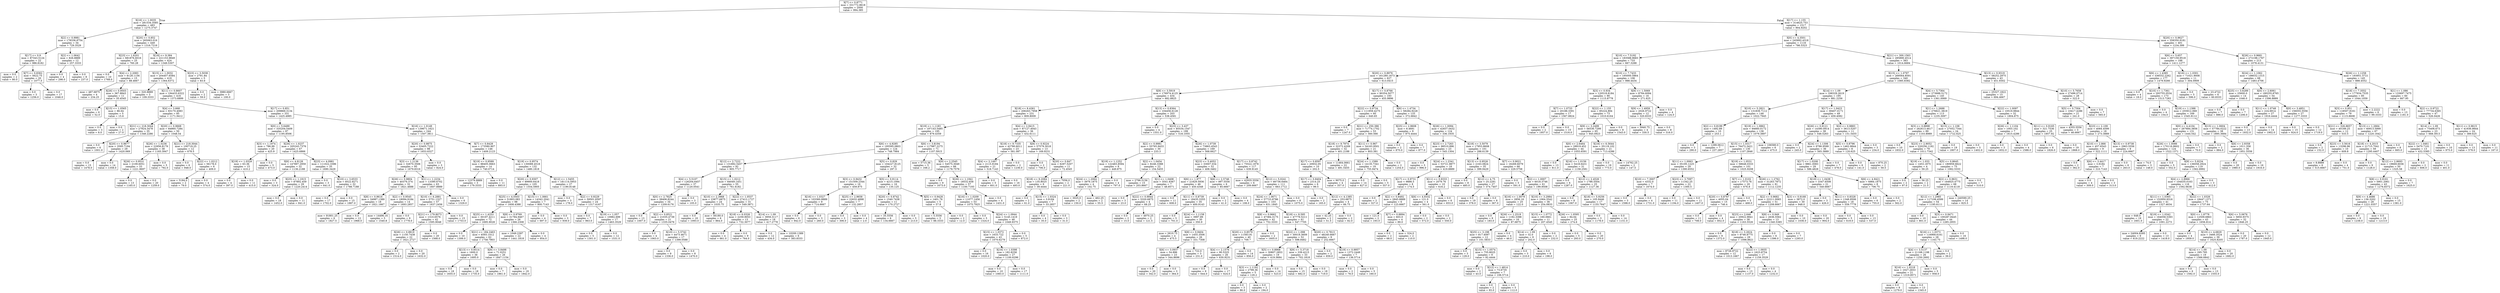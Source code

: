 digraph Tree {
node [shape=box] ;
0 [label="X[7] <= 0.8771\nmse = 331772.8618\nsamples = 2000\nvalue = 994.385"] ;
1 [label="X[16] <= 1.0035\nmse = 281534.3585\nsamples = 483\nvalue = 1275.3747"] ;
0 -> 1 [labeldistance=2.5, labelangle=45, headlabel="True"] ;
2 [label="X[2] <= 0.9981\nmse = 178336.8754\nsamples = 34\nvalue = 729.3529"] ;
1 -> 2 ;
3 [label="X[17] <= 0.9\nmse = 87343.5124\nsamples = 22\nvalue = 986.8182"] ;
2 -> 3 ;
4 [label="mse = 0.0\nsamples = 2\nvalue = 80.0"] ;
3 -> 4 ;
5 [label="X[7] <= 0.8362\nmse = 5622.75\nsamples = 20\nvalue = 1077.5"] ;
3 -> 5 ;
6 [label="mse = 0.0\nsamples = 3\nvalue = 1256.0"] ;
5 -> 6 ;
7 [label="mse = 0.0\nsamples = 17\nvalue = 1046.0"] ;
5 -> 7 ;
8 [label="X[2] <= 1.0642\nmse = 826.8889\nsamples = 12\nvalue = 257.3333"] ;
2 -> 8 ;
9 [label="mse = 0.0\nsamples = 4\nvalue = 298.0"] ;
8 -> 9 ;
10 [label="mse = 0.0\nsamples = 8\nvalue = 237.0"] ;
8 -> 10 ;
11 [label="X[20] <= 0.852\nmse = 265063.016\nsamples = 449\nvalue = 1316.7216"] ;
1 -> 11 ;
12 [label="X[23] <= 1.6201\nmse = 681876.6016\nsamples = 25\nvalue = 760.28"] ;
11 -> 12 ;
13 [label="mse = 0.0\nsamples = 10\nvalue = 1768.0"] ;
12 -> 13 ;
14 [label="X[4] <= 2.2083\nmse = 8128.1156\nsamples = 15\nvalue = 88.4667"] ;
12 -> 14 ;
15 [label="mse = 487.6875\nsamples = 4\nvalue = 234.25"] ;
14 -> 15 ;
16 [label="X[26] <= 0.9503\nmse = 367.8843\nsamples = 11\nvalue = 35.4545"] ;
14 -> 16 ;
17 [label="mse = 0.0\nsamples = 6\nvalue = 52.0"] ;
16 -> 17 ;
18 [label="X[15] <= 1.0565\nmse = 86.64\nsamples = 5\nvalue = 15.6"] ;
16 -> 18 ;
19 [label="mse = 0.0\nsamples = 3\nvalue = 8.0"] ;
18 -> 19 ;
20 [label="mse = 0.0\nsamples = 2\nvalue = 27.0"] ;
18 -> 20 ;
21 [label="X[18] <= 9.384\nmse = 221153.9849\nsamples = 424\nvalue = 1349.5307"] ;
11 -> 21 ;
22 [label="X[15] <= 1.0032\nmse = 204407.6584\nsamples = 419\nvalue = 1364.6372"] ;
21 -> 22 ;
23 [label="mse = 320.8889\nsamples = 3\nvalue = 109.3333"] ;
22 -> 23 ;
24 [label="X[11] <= 0.8607\nmse = 194433.6322\nsamples = 416\nvalue = 1373.6899"] ;
22 -> 24 ;
25 [label="X[4] <= 3.668\nmse = 83170.4083\nsamples = 85\nvalue = 1171.9412"] ;
24 -> 25 ;
26 [label="X[21] <= 218.3044\nmse = 27924.3478\nsamples = 35\nvalue = 1348.2286"] ;
25 -> 26 ;
27 [label="mse = 0.0\nsamples = 6\nvalue = 1001.0"] ;
26 -> 27 ;
28 [label="X[20] <= 0.9677\nmse = 3595.7194\nsamples = 29\nvalue = 1420.069"] ;
26 -> 28 ;
29 [label="mse = 0.0\nsamples = 15\nvalue = 1478.0"] ;
28 -> 29 ;
30 [label="mse = 0.0\nsamples = 14\nvalue = 1358.0"] ;
28 -> 30 ;
31 [label="X[20] <= 0.9668\nmse = 84860.7284\nsamples = 50\nvalue = 1048.54"] ;
25 -> 31 ;
32 [label="X[26] <= 1.0236\nmse = 22956.8179\nsamples = 38\nvalue = 1165.3947"] ;
31 -> 32 ;
33 [label="X[26] <= 0.9531\nmse = 2109.6051\nsamples = 33\nvalue = 1221.9697"] ;
32 -> 33 ;
34 [label="mse = 0.0\nsamples = 13\nvalue = 1165.0"] ;
33 -> 34 ;
35 [label="mse = 0.0\nsamples = 20\nvalue = 1259.0"] ;
33 -> 35 ;
36 [label="mse = 0.0\nsamples = 5\nvalue = 792.0"] ;
32 -> 36 ;
37 [label="X[21] <= 218.3044\nmse = 100719.25\nsamples = 12\nvalue = 678.5"] ;
31 -> 37 ;
38 [label="mse = 0.0\nsamples = 6\nvalue = 948.0"] ;
37 -> 38 ;
39 [label="X[22] <= 1.0212\nmse = 56178.0\nsamples = 6\nvalue = 409.0"] ;
37 -> 39 ;
40 [label="mse = 5184.0\nsamples = 2\nvalue = 79.0"] ;
39 -> 40 ;
41 [label="mse = 0.0\nsamples = 4\nvalue = 574.0"] ;
39 -> 41 ;
42 [label="X[17] <= 0.851\nmse = 209869.3134\nsamples = 331\nvalue = 1425.4985"] ;
24 -> 42 ;
43 [label="X[0] <= 5.6489\nmse = 335204.5409\nsamples = 87\nvalue = 1195.8506"] ;
42 -> 43 ;
44 [label="X[3] <= 1.1974\nmse = 786.99\nsamples = 20\nvalue = 425.9"] ;
43 -> 44 ;
45 [label="X[19] <= 1.0329\nmse = 63.36\nsamples = 15\nvalue = 410.2"] ;
44 -> 45 ;
46 [label="mse = 0.0\nsamples = 4\nvalue = 397.0"] ;
45 -> 46 ;
47 [label="mse = 0.0\nsamples = 11\nvalue = 415.0"] ;
45 -> 47 ;
48 [label="mse = 0.0\nsamples = 5\nvalue = 473.0"] ;
44 -> 48 ;
49 [label="X[26] <= 1.0237\nmse = 205243.7376\nsamples = 67\nvalue = 1425.6866"] ;
43 -> 49 ;
50 [label="X[6] <= 4.9128\nmse = 147897.2959\nsamples = 32\nvalue = 1136.2188"] ;
49 -> 50 ;
51 [label="mse = 0.0\nsamples = 3\nvalue = 324.0"] ;
50 -> 51 ;
52 [label="X[25] <= 1.1915\nmse = 87892.459\nsamples = 29\nvalue = 1220.2414"] ;
50 -> 52 ;
53 [label="mse = 0.0\nsamples = 18\nvalue = 1452.0"] ;
52 -> 53 ;
54 [label="mse = 0.0\nsamples = 11\nvalue = 841.0"] ;
52 -> 54 ;
55 [label="X[23] <= 4.0981\nmse = 111022.3396\nsamples = 35\nvalue = 1690.3429"] ;
49 -> 55 ;
56 [label="mse = 0.0\nsamples = 3\nvalue = 641.0"] ;
55 -> 56 ;
57 [label="X[10] <= 3.6533\nmse = 8522.8271\nsamples = 32\nvalue = 1788.7188"] ;
55 -> 57 ;
58 [label="mse = 0.0\nsamples = 17\nvalue = 1702.0"] ;
57 -> 58 ;
59 [label="mse = 0.0\nsamples = 15\nvalue = 1887.0"] ;
57 -> 59 ;
60 [label="X[16] <= 1.0149\nmse = 139671.1621\nsamples = 244\nvalue = 1507.3811"] ;
42 -> 60 ;
61 [label="X[20] <= 0.9875\nmse = 53405.7222\nsamples = 98\nvalue = 1653.6327"] ;
60 -> 61 ;
62 [label="X[3] <= 1.2136\nmse = 32670.3506\nsamples = 95\nvalue = 1679.8316"] ;
61 -> 62 ;
63 [label="X[26] <= 0.9804\nmse = 40376.374\nsamples = 32\nvalue = 1821.4688"] ;
62 -> 63 ;
64 [label="X[8] <= 0.9616\nmse = 34987.1389\nsamples = 18\nvalue = 1921.1667"] ;
63 -> 64 ;
65 [label="mse = 91801.25\nsamples = 6\nvalue = 1827.5"] ;
64 -> 65 ;
66 [label="mse = 0.0\nsamples = 12\nvalue = 1968.0"] ;
64 -> 66 ;
67 [label="X[2] <= 0.9545\nmse = 18094.9184\nsamples = 14\nvalue = 1693.2857"] ;
63 -> 67 ;
68 [label="mse = 14496.16\nsamples = 5\nvalue = 1540.8"] ;
67 -> 68 ;
69 [label="mse = 0.0\nsamples = 9\nvalue = 1778.0"] ;
67 -> 69 ;
70 [label="X[1] <= 1.2234\nmse = 13390.6702\nsamples = 63\nvalue = 1607.8889"] ;
62 -> 70 ;
71 [label="X[10] <= 6.2881\nmse = 5751.1327\nsamples = 57\nvalue = 1637.2456"] ;
70 -> 71 ;
72 [label="X[21] <= 179.8073\nmse = 1310.6576\nsamples = 42\nvalue = 1595.9048"] ;
71 -> 72 ;
73 [label="X[26] <= 0.8819\nmse = 1150.7438\nsamples = 22\nvalue = 1621.2727"] ;
72 -> 73 ;
74 [label="mse = 0.0\nsamples = 2\nvalue = 1514.0"] ;
73 -> 74 ;
75 [label="mse = 0.0\nsamples = 20\nvalue = 1632.0"] ;
73 -> 75 ;
76 [label="mse = 0.0\nsamples = 20\nvalue = 1568.0"] ;
72 -> 76 ;
77 [label="mse = 0.0\nsamples = 15\nvalue = 1753.0"] ;
71 -> 77 ;
78 [label="mse = 0.0\nsamples = 6\nvalue = 1329.0"] ;
70 -> 78 ;
79 [label="mse = 0.0\nsamples = 3\nvalue = 824.0"] ;
61 -> 79 ;
80 [label="X[7] <= 0.8428\nmse = 173580.907\nsamples = 146\nvalue = 1409.2123"] ;
60 -> 80 ;
81 [label="X[19] <= 0.9589\nmse = 88405.0663\nsamples = 14\nvalue = 740.0714"] ;
80 -> 81 ;
82 [label="mse = 12376.8889\nsamples = 3\nvalue = 179.3333"] ;
81 -> 82 ;
83 [label="mse = 0.0\nsamples = 11\nvalue = 893.0"] ;
81 -> 83 ;
84 [label="X[19] <= 0.9574\nmse = 130089.4518\nsamples = 132\nvalue = 1480.1818"] ;
80 -> 84 ;
85 [label="X[20] <= 0.9307\nmse = 89900.6418\nsamples = 105\nvalue = 1554.5905"] ;
84 -> 85 ;
86 [label="X[25] <= 4.0503\nmse = 51803.083\nsamples = 98\nvalue = 1608.4388"] ;
85 -> 86 ;
87 [label="X[25] <= 1.4253\nmse = 30197.4211\nsamples = 72\nvalue = 1695.9028"] ;
86 -> 87 ;
88 [label="mse = 0.0\nsamples = 10\nvalue = 1306.0"] ;
87 -> 88 ;
89 [label="X[21] <= 184.2463\nmse = 6593.1012\nsamples = 62\nvalue = 1758.7903"] ;
87 -> 89 ;
90 [label="X[13] <= 0.8514\nmse = 1600.0\nsamples = 36\nvalue = 1695.0"] ;
89 -> 90 ;
91 [label="mse = 0.0\nsamples = 18\nvalue = 1655.0"] ;
90 -> 91 ;
92 [label="mse = 0.0\nsamples = 18\nvalue = 1735.0"] ;
90 -> 92 ;
93 [label="X[9] <= 3.8498\nmse = 71.0251\nsamples = 26\nvalue = 1847.1154"] ;
89 -> 93 ;
94 [label="mse = 0.0\nsamples = 7\nvalue = 1861.0"] ;
93 -> 94 ;
95 [label="mse = 0.0\nsamples = 19\nvalue = 1842.0"] ;
93 -> 95 ;
96 [label="X[8] <= 0.9769\nmse = 31784.9467\nsamples = 26\nvalue = 1366.2308"] ;
86 -> 96 ;
97 [label="mse = 1049.2397\nsamples = 22\nvalue = 1441.1818"] ;
96 -> 97 ;
98 [label="mse = 0.0\nsamples = 4\nvalue = 954.0"] ;
96 -> 98 ;
99 [label="X[15] <= 1.0661\nmse = 14342.2041\nsamples = 7\nvalue = 800.7143"] ;
85 -> 99 ;
100 [label="mse = 0.0\nsamples = 4\nvalue = 697.0"] ;
99 -> 100 ;
101 [label="mse = 0.0\nsamples = 3\nvalue = 939.0"] ;
99 -> 101 ;
102 [label="X[12] <= 1.5455\nmse = 181114.5953\nsamples = 27\nvalue = 1190.8148"] ;
84 -> 102 ;
103 [label="mse = 0.0\nsamples = 3\nvalue = 178.0"] ;
102 -> 103 ;
104 [label="X[2] <= 0.9229\nmse = 59501.6597\nsamples = 24\nvalue = 1317.4167"] ;
102 -> 104 ;
105 [label="mse = 0.0\nsamples = 7\nvalue = 963.0"] ;
104 -> 105 ;
106 [label="X[19] <= 1.057\nmse = 10982.699\nsamples = 17\nvalue = 1463.3529"] ;
104 -> 106 ;
107 [label="mse = 0.0\nsamples = 5\nvalue = 1301.0"] ;
106 -> 107 ;
108 [label="mse = 0.0\nsamples = 12\nvalue = 1531.0"] ;
106 -> 108 ;
109 [label="X[23] <= 3.5038\nmse = 2791.84\nsamples = 5\nvalue = 83.6"] ;
21 -> 109 ;
110 [label="mse = 0.0\nsamples = 2\nvalue = 59.0"] ;
109 -> 110 ;
111 [label="mse = 3980.6667\nsamples = 3\nvalue = 100.0"] ;
109 -> 111 ;
112 [label="X[17] <= 1.155\nmse = 314625.753\nsamples = 1517\nvalue = 904.9202"] ;
0 -> 112 [labeldistance=2.5, labelangle=-45, headlabel="False"] ;
113 [label="X[0] <= 4.3501\nmse = 245892.4318\nsamples = 1116\nvalue = 786.5323"] ;
112 -> 113 ;
114 [label="X[10] <= 7.5192\nmse = 183588.9683\nsamples = 733\nvalue = 667.3288"] ;
113 -> 114 ;
115 [label="X[20] <= 0.8976\nmse = 161280.1673\nsamples = 627\nvalue = 613.0415"] ;
114 -> 115 ;
116 [label="X[9] <= 3.5919\nmse = 176974.4125\nsamples = 434\nvalue = 682.8825"] ;
115 -> 116 ;
117 [label="X[18] <= 8.4361\nmse = 206263.7958\nsamples = 231\nvalue = 809.8009"] ;
116 -> 117 ;
118 [label="X[19] <= 1.1183\nmse = 197143.5485\nsamples = 195\nvalue = 879.4359"] ;
117 -> 118 ;
119 [label="X[6] <= 4.9285\nmse = 195595.0803\nsamples = 124\nvalue = 748.7984"] ;
118 -> 119 ;
120 [label="X[12] <= 2.7222\nmse = 131892.5457\nsamples = 92\nvalue = 905.7717"] ;
119 -> 120 ;
121 [label="X[4] <= 5.5107\nmse = 126204.6457\nsamples = 37\nvalue = 1120.0541"] ;
120 -> 121 ;
122 [label="X[0] <= 2.7825\nmse = 38406.8244\nsamples = 34\nvalue = 1209.6176"] ;
121 -> 122 ;
123 [label="mse = 0.0\nsamples = 13\nvalue = 1007.0"] ;
122 -> 123 ;
124 [label="X[2] <= 0.8521\nmse = 21035.4739\nsamples = 21\nvalue = 1335.0476"] ;
122 -> 124 ;
125 [label="mse = 0.0\nsamples = 4\nvalue = 1063.0"] ;
124 -> 125 ;
126 [label="X[10] <= 5.5742\nmse = 4473.4671\nsamples = 17\nvalue = 1399.0588"] ;
124 -> 126 ;
127 [label="mse = 0.0\nsamples = 9\nvalue = 1336.0"] ;
126 -> 127 ;
128 [label="mse = 0.0\nsamples = 8\nvalue = 1470.0"] ;
126 -> 128 ;
129 [label="mse = 0.0\nsamples = 3\nvalue = 105.0"] ;
121 -> 129 ;
130 [label="X[15] <= 1.0212\nmse = 84049.1451\nsamples = 55\nvalue = 761.6182"] ;
120 -> 130 ;
131 [label="X[10] <= 2.3968\nmse = 23877.6875\nsamples = 24\nvalue = 1035.75"] ;
130 -> 131 ;
132 [label="mse = 0.0\nsamples = 18\nvalue = 1093.0"] ;
131 -> 132 ;
133 [label="mse = 56180.0\nsamples = 6\nvalue = 864.0"] ;
131 -> 133 ;
134 [label="X[22] <= 1.0537\nmse = 27412.1727\nsamples = 31\nvalue = 549.3871"] ;
130 -> 134 ;
135 [label="X[18] <= 6.0326\nmse = 2259.9053\nsamples = 13\nvalue = 732.3077"] ;
134 -> 135 ;
136 [label="mse = 0.0\nsamples = 4\nvalue = 661.0"] ;
135 -> 136 ;
137 [label="mse = 0.0\nsamples = 9\nvalue = 764.0"] ;
135 -> 137 ;
138 [label="X[14] <= 1.09\nmse = 3959.3117\nsamples = 18\nvalue = 417.2778"] ;
134 -> 138 ;
139 [label="mse = 0.0\nsamples = 12\nvalue = 434.0"] ;
138 -> 139 ;
140 [label="mse = 10200.1389\nsamples = 6\nvalue = 383.8333"] ;
138 -> 140 ;
141 [label="X[5] <= 0.829\nmse = 104227.8125\nsamples = 32\nvalue = 297.5"] ;
119 -> 141 ;
142 [label="X[3] <= 0.9432\nmse = 151509.2344\nsamples = 16\nvalue = 459.875"] ;
141 -> 142 ;
143 [label="X[16] <= 1.0327\nmse = 103360.8889\nsamples = 9\nvalue = 714.6667"] ;
142 -> 143 ;
144 [label="mse = 0.0\nsamples = 6\nvalue = 942.0"] ;
143 -> 144 ;
145 [label="mse = 0.0\nsamples = 3\nvalue = 260.0"] ;
143 -> 145 ;
146 [label="X[25] <= 2.9658\nmse = 22632.4898\nsamples = 7\nvalue = 132.2857"] ;
142 -> 146 ;
147 [label="mse = 0.0\nsamples = 3\nvalue = 306.0"] ;
146 -> 147 ;
148 [label="mse = 0.0\nsamples = 4\nvalue = 2.0"] ;
146 -> 148 ;
149 [label="X[5] <= 0.9114\nmse = 4215.1094\nsamples = 16\nvalue = 135.125"] ;
141 -> 149 ;
150 [label="X[20] <= 0.8742\nmse = 1540.7438\nsamples = 11\nvalue = 170.2727"] ;
149 -> 150 ;
151 [label="mse = 35.5556\nsamples = 6\nvalue = 134.6667"] ;
150 -> 151 ;
152 [label="mse = 0.0\nsamples = 5\nvalue = 213.0"] ;
150 -> 152 ;
153 [label="X[5] <= 0.9428\nmse = 1401.76\nsamples = 5\nvalue = 57.8"] ;
149 -> 153 ;
154 [label="mse = 5.5556\nsamples = 3\nvalue = 88.3333"] ;
153 -> 154 ;
155 [label="mse = 0.0\nsamples = 2\nvalue = 12.0"] ;
153 -> 155 ;
156 [label="X[6] <= 3.8194\nmse = 117987.2275\nsamples = 71\nvalue = 1107.5915"] ;
118 -> 156 ;
157 [label="mse = 5715.36\nsamples = 5\nvalue = 168.2"] ;
156 -> 157 ;
158 [label="X[9] <= 2.2545\nmse = 54575.3049\nsamples = 66\nvalue = 1178.7576"] ;
156 -> 158 ;
159 [label="mse = 0.0\nsamples = 9\nvalue = 1673.0"] ;
158 -> 159 ;
160 [label="X[26] <= 1.1941\nmse = 18532.658\nsamples = 57\nvalue = 1100.7193"] ;
158 -> 160 ;
161 [label="X[16] <= 1.0209\nmse = 11077.1456\nsamples = 53\nvalue = 1075.7925"] ;
160 -> 161 ;
162 [label="mse = 0.0\nsamples = 5\nvalue = 1324.0"] ;
161 -> 162 ;
163 [label="X[24] <= 1.0944\nmse = 5145.1419\nsamples = 48\nvalue = 1049.9375"] ;
161 -> 163 ;
164 [label="X[15] <= 1.0372\nmse = 1633.722\nsamples = 43\nvalue = 1070.6279"] ;
163 -> 164 ;
165 [label="mse = 0.0\nsamples = 16\nvalue = 1020.0"] ;
164 -> 165 ;
166 [label="X[16] <= 1.0398\nmse = 182.8258\nsamples = 27\nvalue = 1100.6296"] ;
164 -> 166 ;
167 [label="mse = 0.0\nsamples = 10\nvalue = 1083.0"] ;
166 -> 167 ;
168 [label="mse = 0.0\nsamples = 17\nvalue = 1111.0"] ;
166 -> 168 ;
169 [label="mse = 0.0\nsamples = 5\nvalue = 872.0"] ;
163 -> 169 ;
170 [label="mse = 0.0\nsamples = 4\nvalue = 1431.0"] ;
160 -> 170 ;
171 [label="X[4] <= 2.9415\nmse = 87127.4043\nsamples = 36\nvalue = 432.6111"] ;
117 -> 171 ;
172 [label="X[18] <= 9.7335\nmse = 42780.6011\nsamples = 23\nvalue = 581.087"] ;
171 -> 172 ;
173 [label="X[4] <= 2.1497\nmse = 2115.9184\nsamples = 21\nvalue = 518.7143"] ;
172 -> 173 ;
174 [label="mse = 0.0\nsamples = 5\nvalue = 601.0"] ;
173 -> 174 ;
175 [label="mse = 0.0\nsamples = 16\nvalue = 493.0"] ;
173 -> 175 ;
176 [label="mse = 0.0\nsamples = 2\nvalue = 1236.0"] ;
172 -> 176 ;
177 [label="X[8] <= 0.9224\nmse = 57579.3018\nsamples = 13\nvalue = 169.9231"] ;
171 -> 177 ;
178 [label="mse = 0.0\nsamples = 2\nvalue = 706.0"] ;
177 -> 178 ;
179 [label="X[20] <= 0.847\nmse = 6297.5207\nsamples = 11\nvalue = 72.4545"] ;
177 -> 179 ;
180 [label="X[18] <= 9.2084\nmse = 135.8025\nsamples = 9\nvalue = 39.4444"] ;
179 -> 180 ;
181 [label="mse = 0.0\nsamples = 2\nvalue = 61.0"] ;
180 -> 181 ;
182 [label="X[15] <= 1.0324\nmse = 3.9184\nsamples = 7\nvalue = 33.2857"] ;
180 -> 182 ;
183 [label="mse = 0.0\nsamples = 4\nvalue = 35.0"] ;
182 -> 183 ;
184 [label="mse = 0.0\nsamples = 3\nvalue = 31.0"] ;
182 -> 184 ;
185 [label="mse = 7056.0\nsamples = 2\nvalue = 221.0"] ;
179 -> 185 ;
186 [label="X[13] <= 0.8364\nmse = 104456.6128\nsamples = 203\nvalue = 538.4581"] ;
116 -> 186 ;
187 [label="mse = 0.0\nsamples = 4\nvalue = 1551.0"] ;
186 -> 187 ;
188 [label="X[23] <= 3.437\nmse = 85534.1547\nsamples = 199\nvalue = 518.1055"] ;
186 -> 188 ;
189 [label="X[2] <= 0.9981\nmse = 55765.9433\nsamples = 30\nvalue = 233.3"] ;
188 -> 189 ;
190 [label="X[19] <= 1.1252\nmse = 122483.8594\nsamples = 8\nvalue = 449.875"] ;
189 -> 190 ;
191 [label="X[24] <= 1.2064\nmse = 3976.1875\nsamples = 4\nvalue = 102.75"] ;
190 -> 191 ;
192 [label="mse = 3025.0\nsamples = 2\nvalue = 150.0"] ;
191 -> 192 ;
193 [label="mse = 462.25\nsamples = 2\nvalue = 55.5"] ;
191 -> 193 ;
194 [label="mse = 0.0\nsamples = 4\nvalue = 797.0"] ;
190 -> 194 ;
195 [label="X[2] <= 1.0454\nmse = 8246.3388\nsamples = 22\nvalue = 154.5455"] ;
189 -> 195 ;
196 [label="mse = 2796.5156\nsamples = 15\nvalue = 203.8667"] ;
195 -> 196 ;
197 [label="X[1] <= 1.0408\nmse = 3541.8367\nsamples = 7\nvalue = 48.8571"] ;
195 -> 197 ;
198 [label="mse = 0.0\nsamples = 3\nvalue = 23.0"] ;
197 -> 198 ;
199 [label="X[22] <= 0.9944\nmse = 5320.6875\nsamples = 4\nvalue = 68.25"] ;
197 -> 199 ;
200 [label="mse = 0.0\nsamples = 2\nvalue = 15.0"] ;
199 -> 200 ;
201 [label="mse = 4970.25\nsamples = 2\nvalue = 121.5"] ;
199 -> 201 ;
202 [label="X[26] <= 1.0739\nmse = 73863.4543\nsamples = 169\nvalue = 568.6627"] ;
188 -> 202 ;
203 [label="X[23] <= 5.4052\nmse = 33007.034\nsamples = 52\nvalue = 408.3462"] ;
202 -> 203 ;
204 [label="X[6] <= 1.977\nmse = 21829.5936\nsamples = 46\nvalue = 450.4348"] ;
203 -> 204 ;
205 [label="mse = 0.0\nsamples = 11\nvalue = 608.0"] ;
204 -> 205 ;
206 [label="X[11] <= 0.8739\nmse = 18435.3355\nsamples = 35\nvalue = 400.9143"] ;
204 -> 206 ;
207 [label="mse = 0.0\nsamples = 5\nvalue = 701.0"] ;
206 -> 207 ;
208 [label="X[24] <= 1.1158\nmse = 3997.89\nsamples = 30\nvalue = 350.9"] ;
206 -> 208 ;
209 [label="mse = 2610.75\nsamples = 4\nvalue = 475.5"] ;
208 -> 209 ;
210 [label="X[8] <= 0.9404\nmse = 1455.3506\nsamples = 26\nvalue = 331.7308"] ;
208 -> 210 ;
211 [label="X[6] <= 3.0937\nmse = 54.896\nsamples = 23\nvalue = 344.8696"] ;
210 -> 211 ;
212 [label="mse = 0.0\nsamples = 20\nvalue = 342.0"] ;
211 -> 212 ;
213 [label="mse = 0.0\nsamples = 3\nvalue = 364.0"] ;
211 -> 213 ;
214 [label="mse = 722.0\nsamples = 3\nvalue = 231.0"] ;
210 -> 214 ;
215 [label="X[6] <= 2.5746\nmse = 997.5556\nsamples = 6\nvalue = 85.6667"] ;
203 -> 215 ;
216 [label="mse = 0.0\nsamples = 2\nvalue = 41.0"] ;
215 -> 216 ;
217 [label="mse = 0.0\nsamples = 4\nvalue = 108.0"] ;
215 -> 217 ;
218 [label="X[17] <= 0.8742\nmse = 75522.1978\nsamples = 117\nvalue = 639.9145"] ;
202 -> 218 ;
219 [label="mse = 42935.5556\nsamples = 6\nvalue = 209.6667"] ;
218 -> 219 ;
220 [label="X[12] <= 5.0241\nmse = 66736.6464\nsamples = 111\nvalue = 663.1712"] ;
218 -> 220 ;
221 [label="X[24] <= 1.0671\nmse = 57723.8786\nsamples = 103\nvalue = 631.1845"] ;
220 -> 221 ;
222 [label="X[8] <= 0.9662\nmse = 47384.3175\nsamples = 42\nvalue = 752.3333"] ;
221 -> 222 ;
223 [label="X[20] <= 0.8579\nmse = 11583.91\nsamples = 40\nvalue = 709.7"] ;
222 -> 223 ;
224 [label="X[4] <= 2.1576\nmse = 90.5325\nsamples = 26\nvalue = 630.9231"] ;
223 -> 224 ;
225 [label="mse = 0.0\nsamples = 9\nvalue = 644.0"] ;
224 -> 225 ;
226 [label="mse = 0.0\nsamples = 17\nvalue = 624.0"] ;
224 -> 226 ;
227 [label="mse = 0.0\nsamples = 14\nvalue = 856.0"] ;
223 -> 227 ;
228 [label="mse = 0.0\nsamples = 2\nvalue = 1605.0"] ;
222 -> 228 ;
229 [label="X[18] <= 8.595\nmse = 47779.5211\nsamples = 61\nvalue = 547.7705"] ;
221 -> 229 ;
230 [label="X[22] <= 1.098\nmse = 30018.3609\nsamples = 52\nvalue = 598.8462"] ;
229 -> 230 ;
231 [label="X[5] <= 0.8968\nmse = 30807.2853\nsamples = 19\nvalue = 419.3684"] ;
230 -> 231 ;
232 [label="X[3] <= 1.1192\nmse = 2799.36\nsamples = 5\nvalue = 129.2"] ;
231 -> 232 ;
233 [label="mse = 0.0\nsamples = 3\nvalue = 86.0"] ;
232 -> 233 ;
234 [label="mse = 0.0\nsamples = 2\nvalue = 194.0"] ;
232 -> 234 ;
235 [label="mse = 0.0\nsamples = 14\nvalue = 523.0"] ;
231 -> 235 ;
236 [label="X[9] <= 5.3718\nmse = 339.4215\nsamples = 33\nvalue = 702.1818"] ;
230 -> 236 ;
237 [label="mse = 0.0\nsamples = 15\nvalue = 682.0"] ;
236 -> 237 ;
238 [label="mse = 0.0\nsamples = 18\nvalue = 719.0"] ;
236 -> 238 ;
239 [label="X[20] <= 0.7813\nmse = 48240.6667\nsamples = 9\nvalue = 252.6667"] ;
229 -> 239 ;
240 [label="mse = 0.0\nsamples = 2\nvalue = 659.0"] ;
239 -> 240 ;
241 [label="X[19] <= 0.9957\nmse = 1372.2449\nsamples = 7\nvalue = 136.5714"] ;
239 -> 241 ;
242 [label="mse = 0.0\nsamples = 2\nvalue = 78.0"] ;
241 -> 242 ;
243 [label="mse = 0.0\nsamples = 5\nvalue = 160.0"] ;
241 -> 243 ;
244 [label="mse = 0.0\nsamples = 8\nvalue = 1075.0"] ;
220 -> 244 ;
245 [label="X[17] <= 0.8766\nmse = 90354.5077\nsamples = 193\nvalue = 455.9896"] ;
115 -> 245 ;
246 [label="X[22] <= 0.9734\nmse = 111959.4275\nsamples = 60\nvalue = 640.65"] ;
245 -> 246 ;
247 [label="mse = 0.0\nsamples = 7\nvalue = 1247.0"] ;
246 -> 247 ;
248 [label="X[21] <= 250.386\nmse = 71774.1702\nsamples = 53\nvalue = 560.566"] ;
246 -> 248 ;
249 [label="X[18] <= 9.7974\nmse = 32372.4209\nsamples = 32\nvalue = 401.2188"] ;
248 -> 249 ;
250 [label="X[17] <= 0.8597\nmse = 20932.05\nsamples = 10\nvalue = 202.5"] ;
249 -> 250 ;
251 [label="X[17] <= 0.8404\nmse = 2314.25\nsamples = 6\nvalue = 99.5"] ;
250 -> 251 ;
252 [label="mse = 0.0\nsamples = 2\nvalue = 165.0"] ;
251 -> 252 ;
253 [label="X[12] <= 4.1385\nmse = 253.6875\nsamples = 4\nvalue = 66.75"] ;
251 -> 253 ;
254 [label="mse = 42.25\nsamples = 2\nvalue = 51.5"] ;
253 -> 254 ;
255 [label="mse = 0.0\nsamples = 2\nvalue = 82.0"] ;
253 -> 255 ;
256 [label="mse = 9075.0\nsamples = 4\nvalue = 357.0"] ;
250 -> 256 ;
257 [label="mse = 11464.0661\nsamples = 22\nvalue = 491.5455"] ;
249 -> 257 ;
258 [label="X[11] <= 0.967\nmse = 34163.9501\nsamples = 21\nvalue = 803.381"] ;
248 -> 258 ;
259 [label="X[24] <= 1.1589\nmse = 14135.7341\nsamples = 19\nvalue = 755.9474"] ;
258 -> 259 ;
260 [label="mse = 0.0\nsamples = 14\nvalue = 827.0"] ;
259 -> 260 ;
261 [label="mse = 0.0\nsamples = 5\nvalue = 557.0"] ;
259 -> 261 ;
262 [label="mse = 0.0\nsamples = 2\nvalue = 1254.0"] ;
258 -> 262 ;
263 [label="X[6] <= 1.4734\nmse = 58284.9228\nsamples = 133\nvalue = 372.6842"] ;
245 -> 263 ;
264 [label="X[25] <= 2.9608\nmse = 8.4691\nsamples = 9\nvalue = 875.4444"] ;
263 -> 264 ;
265 [label="mse = 0.0\nsamples = 2\nvalue = 870.0"] ;
264 -> 265 ;
266 [label="mse = 0.0\nsamples = 7\nvalue = 877.0"] ;
264 -> 266 ;
267 [label="X[26] <= 1.0094\nmse = 42837.0432\nsamples = 124\nvalue = 336.1935"] ;
263 -> 267 ;
268 [label="X[23] <= 2.7263\nmse = 98510.896\nsamples = 23\nvalue = 545.1304"] ;
267 -> 268 ;
269 [label="mse = 0.0\nsamples = 5\nvalue = 996.0"] ;
268 -> 269 ;
270 [label="X[24] <= 1.2341\nmse = 53721.9877\nsamples = 18\nvalue = 419.8889"] ;
268 -> 270 ;
271 [label="X[17] <= 0.9731\nmse = 9886.5\nsamples = 8\nvalue = 174.5"] ;
270 -> 271 ;
272 [label="mse = 0.0\nsamples = 2\nvalue = 327.0"] ;
271 -> 272 ;
273 [label="X[2] <= 0.8492\nmse = 2845.8889\nsamples = 6\nvalue = 123.6667"] ;
271 -> 273 ;
274 [label="mse = 121.0\nsamples = 2\nvalue = 193.0"] ;
273 -> 274 ;
275 [label="X[7] <= 0.8894\nmse = 603.0\nsamples = 4\nvalue = 89.0"] ;
273 -> 275 ;
276 [label="mse = 0.0\nsamples = 2\nvalue = 68.0"] ;
275 -> 276 ;
277 [label="mse = 324.0\nsamples = 2\nvalue = 110.0"] ;
275 -> 277 ;
278 [label="X[11] <= 0.9333\nmse = 2079.76\nsamples = 10\nvalue = 616.2"] ;
270 -> 278 ;
279 [label="X[6] <= 4.9332\nmse = 121.0\nsamples = 4\nvalue = 561.0"] ;
278 -> 279 ;
280 [label="mse = 0.0\nsamples = 2\nvalue = 572.0"] ;
279 -> 280 ;
281 [label="mse = 0.0\nsamples = 2\nvalue = 550.0"] ;
279 -> 281 ;
282 [label="mse = 0.0\nsamples = 6\nvalue = 653.0"] ;
278 -> 282 ;
283 [label="X[18] <= 3.5079\nmse = 17953.8608\nsamples = 101\nvalue = 288.6139"] ;
267 -> 283 ;
284 [label="X[13] <= 0.9526\nmse = 2163.0824\nsamples = 35\nvalue = 399.9429"] ;
283 -> 284 ;
285 [label="mse = 0.0\nsamples = 8\nvalue = 485.0"] ;
284 -> 285 ;
286 [label="X[12] <= 4.75\nmse = 25.2291\nsamples = 27\nvalue = 374.7407"] ;
284 -> 286 ;
287 [label="mse = 0.0\nsamples = 19\nvalue = 378.0"] ;
286 -> 287 ;
288 [label="mse = 0.0\nsamples = 8\nvalue = 367.0"] ;
286 -> 288 ;
289 [label="X[7] <= 0.9021\nmse = 16269.6079\nsamples = 66\nvalue = 229.5758"] ;
283 -> 289 ;
290 [label="mse = 0.0\nsamples = 5\nvalue = 591.0"] ;
289 -> 290 ;
291 [label="X[2] <= 1.0007\nmse = 6018.3746\nsamples = 61\nvalue = 199.9508"] ;
289 -> 291 ;
292 [label="X[16] <= 1.0079\nmse = 2856.16\nsamples = 25\nvalue = 122.0"] ;
291 -> 292 ;
293 [label="mse = 0.0\nsamples = 9\nvalue = 183.0"] ;
292 -> 293 ;
294 [label="X[26] <= 1.2519\nmse = 1192.3398\nsamples = 16\nvalue = 87.6875"] ;
292 -> 294 ;
295 [label="X[25] <= 3.198\nmse = 817.4097\nsamples = 12\nvalue = 101.5833"] ;
294 -> 295 ;
296 [label="mse = 0.0\nsamples = 3\nvalue = 129.0"] ;
295 -> 296 ;
297 [label="X[15] <= 1.0574\nmse = 755.8025\nsamples = 9\nvalue = 92.4444"] ;
295 -> 297 ;
298 [label="mse = 0.0\nsamples = 2\nvalue = 43.0"] ;
297 -> 298 ;
299 [label="X[12] <= 1.4814\nmse = 73.6735\nsamples = 7\nvalue = 106.5714"] ;
297 -> 299 ;
300 [label="mse = 0.0\nsamples = 2\nvalue = 93.0"] ;
299 -> 300 ;
301 [label="mse = 0.0\nsamples = 5\nvalue = 112.0"] ;
299 -> 301 ;
302 [label="mse = 0.0\nsamples = 4\nvalue = 46.0"] ;
294 -> 302 ;
303 [label="X[10] <= 3.2984\nmse = 1064.3542\nsamples = 36\nvalue = 254.0833"] ;
291 -> 303 ;
304 [label="X[15] <= 1.0772\nmse = 160.0661\nsamples = 11\nvalue = 207.4545"] ;
303 -> 304 ;
305 [label="X[14] <= 1.09\nmse = 32.0\nsamples = 9\nvalue = 202.0"] ;
304 -> 305 ;
306 [label="mse = 0.0\nsamples = 3\nvalue = 210.0"] ;
305 -> 306 ;
307 [label="mse = 0.0\nsamples = 6\nvalue = 198.0"] ;
305 -> 307 ;
308 [label="mse = 0.0\nsamples = 2\nvalue = 232.0"] ;
304 -> 308 ;
309 [label="X[26] <= 1.0595\nmse = 84.64\nsamples = 25\nvalue = 274.6"] ;
303 -> 309 ;
310 [label="mse = 0.0\nsamples = 5\nvalue = 293.0"] ;
309 -> 310 ;
311 [label="mse = 0.0\nsamples = 20\nvalue = 270.0"] ;
309 -> 311 ;
312 [label="X[10] <= 7.7433\nmse = 195000.5864\nsamples = 106\nvalue = 988.4434"] ;
114 -> 312 ;
313 [label="X[3] <= 0.934\nmse = 120518.8184\nsamples = 90\nvalue = 1115.8778"] ;
312 -> 313 ;
314 [label="X[7] <= 1.0733\nmse = 20188.3391\nsamples = 17\nvalue = 1567.8824"] ;
313 -> 314 ;
315 [label="mse = 0.0\nsamples = 2\nvalue = 1957.0"] ;
314 -> 315 ;
316 [label="mse = 0.0\nsamples = 15\nvalue = 1516.0"] ;
314 -> 316 ;
317 [label="X[22] <= 1.155\nmse = 85224.894\nsamples = 73\nvalue = 1010.6164"] ;
313 -> 317 ;
318 [label="X[9] <= 3.2499\nmse = 56536.7299\nsamples = 65\nvalue = 945.0923"] ;
317 -> 318 ;
319 [label="X[0] <= 2.6464\nmse = 28919.452\nsamples = 44\nvalue = 1055.6591"] ;
318 -> 319 ;
320 [label="mse = 0.0\nsamples = 13\nvalue = 811.0"] ;
319 -> 320 ;
321 [label="X[16] <= 1.0156\nmse = 5418.6431\nsamples = 31\nvalue = 1158.2581"] ;
319 -> 321 ;
322 [label="mse = 0.0\nsamples = 6\nvalue = 1287.0"] ;
321 -> 322 ;
323 [label="X[12] <= 2.4526\nmse = 1786.5504\nsamples = 25\nvalue = 1127.36"] ;
321 -> 323 ;
324 [label="mse = 0.0\nsamples = 8\nvalue = 1067.0"] ;
323 -> 324 ;
325 [label="X[18] <= 5.9256\nmse = 105.9446\nsamples = 17\nvalue = 1155.7647"] ;
323 -> 325 ;
326 [label="mse = 0.0\nsamples = 3\nvalue = 1178.0"] ;
325 -> 326 ;
327 [label="mse = 0.0\nsamples = 14\nvalue = 1151.0"] ;
325 -> 327 ;
328 [label="X[18] <= 6.5644\nmse = 35119.102\nsamples = 21\nvalue = 713.4286"] ;
318 -> 328 ;
329 [label="mse = 0.0\nsamples = 19\nvalue = 773.0"] ;
328 -> 329 ;
330 [label="mse = 14762.25\nsamples = 2\nvalue = 147.5"] ;
328 -> 330 ;
331 [label="mse = 0.0\nsamples = 8\nvalue = 1543.0"] ;
317 -> 331 ;
332 [label="X[9] <= 1.5069\nmse = 8784.6094\nsamples = 16\nvalue = 271.625"] ;
312 -> 332 ;
333 [label="X[9] <= 1.4959\nmse = 2026.9722\nsamples = 12\nvalue = 320.8333"] ;
332 -> 333 ;
334 [label="mse = 5940.75\nsamples = 4\nvalue = 330.5"] ;
333 -> 334 ;
335 [label="mse = 0.0\nsamples = 8\nvalue = 316.0"] ;
333 -> 335 ;
336 [label="mse = 0.0\nsamples = 4\nvalue = 124.0"] ;
332 -> 336 ;
337 [label="X[21] <= 300.1563\nmse = 285890.4514\nsamples = 383\nvalue = 1014.6684"] ;
113 -> 337 ;
338 [label="X[15] <= 1.0797\nmse = 269564.8591\nsamples = 340\nvalue = 1085.8382"] ;
337 -> 338 ;
339 [label="X[14] <= 1.09\nmse = 168329.2619\nsamples = 195\nvalue = 881.2256"] ;
338 -> 339 ;
340 [label="X[10] <= 5.2821\nmse = 131839.7112\nsamples = 146\nvalue = 1022.7945"] ;
339 -> 340 ;
341 [label="X[2] <= 0.8199\nmse = 1492.89\nsamples = 10\nvalue = 253.1"] ;
340 -> 341 ;
342 [label="mse = 0.0\nsamples = 3\nvalue = 290.0"] ;
341 -> 342 ;
343 [label="mse = 1299.0612\nsamples = 7\nvalue = 237.2857"] ;
341 -> 343 ;
344 [label="X[19] <= 1.0862\nmse = 94660.0172\nsamples = 136\nvalue = 1079.3897"] ;
340 -> 344 ;
345 [label="X[15] <= 1.0317\nmse = 76472.3421\nsamples = 130\nvalue = 1107.2846"] ;
344 -> 345 ;
346 [label="X[11] <= 1.0063\nmse = 35195.1225\nsamples = 29\nvalue = 1390.6552"] ;
345 -> 346 ;
347 [label="X[10] <= 7.3007\nmse = 4332.0\nsamples = 7\nvalue = 1674.0"] ;
346 -> 347 ;
348 [label="mse = 0.0\nsamples = 3\nvalue = 1598.0"] ;
347 -> 348 ;
349 [label="mse = 0.0\nsamples = 4\nvalue = 1731.0"] ;
347 -> 349 ;
350 [label="X[23] <= 3.7097\nmse = 11342.25\nsamples = 22\nvalue = 1300.5"] ;
346 -> 350 ;
351 [label="mse = 0.0\nsamples = 11\nvalue = 1194.0"] ;
350 -> 351 ;
352 [label="mse = 0.0\nsamples = 11\nvalue = 1407.0"] ;
350 -> 352 ;
353 [label="X[19] <= 1.0531\nmse = 58648.0333\nsamples = 101\nvalue = 1025.9208"] ;
345 -> 353 ;
354 [label="X[7] <= 1.0102\nmse = 17573.76\nsamples = 20\nvalue = 676.8"] ;
353 -> 354 ;
355 [label="X[20] <= 0.8767\nmse = 4055.04\nsamples = 15\nvalue = 746.4"] ;
354 -> 355 ;
356 [label="mse = 0.0\nsamples = 11\nvalue = 708.0"] ;
355 -> 356 ;
357 [label="mse = 0.0\nsamples = 4\nvalue = 852.0"] ;
355 -> 357 ;
358 [label="mse = 0.0\nsamples = 5\nvalue = 468.0"] ;
354 -> 358 ;
359 [label="X[26] <= 1.2762\nmse = 31263.7872\nsamples = 81\nvalue = 1112.1235"] ;
353 -> 359 ;
360 [label="X[2] <= 0.9682\nmse = 22211.0065\nsamples = 51\nvalue = 1208.6667"] ;
359 -> 360 ;
361 [label="X[23] <= 2.646\nmse = 20922.9841\nsamples = 38\nvalue = 1163.5526"] ;
360 -> 361 ;
362 [label="mse = 0.0\nsamples = 9\nvalue = 1372.0"] ;
361 -> 362 ;
363 [label="X[18] <= 3.2624\nmse = 9746.8775\nsamples = 29\nvalue = 1098.8621"] ;
361 -> 363 ;
364 [label="mse = 8726.9722\nsamples = 12\nvalue = 1013.1667"] ;
363 -> 364 ;
365 [label="X[22] <= 1.0935\nmse = 1623.8754\nsamples = 17\nvalue = 1159.3529"] ;
363 -> 365 ;
366 [label="mse = 0.0\nsamples = 13\nvalue = 1137.0"] ;
365 -> 366 ;
367 [label="mse = 0.0\nsamples = 4\nvalue = 1232.0"] ;
365 -> 367 ;
368 [label="X[8] <= 0.949\nmse = 2636.5562\nsamples = 13\nvalue = 1340.5385"] ;
360 -> 368 ;
369 [label="mse = 0.0\nsamples = 6\nvalue = 1396.0"] ;
368 -> 369 ;
370 [label="mse = 0.0\nsamples = 7\nvalue = 1293.0"] ;
368 -> 370 ;
371 [label="X[3] <= 0.9168\nmse = 3872.0\nsamples = 30\nvalue = 948.0"] ;
359 -> 371 ;
372 [label="mse = 0.0\nsamples = 10\nvalue = 1036.0"] ;
371 -> 372 ;
373 [label="mse = 0.0\nsamples = 20\nvalue = 904.0"] ;
371 -> 373 ;
374 [label="mse = 106580.0\nsamples = 6\nvalue = 475.0"] ;
344 -> 374 ;
375 [label="X[17] <= 1.0423\nmse = 39407.0171\nsamples = 49\nvalue = 459.4082"] ;
339 -> 375 ;
376 [label="X[26] <= 0.9121\nmse = 14390.0914\nsamples = 38\nvalue = 548.5263"] ;
375 -> 376 ;
377 [label="mse = 0.0\nsamples = 2\nvalue = 245.0"] ;
376 -> 377 ;
378 [label="X[24] <= 1.1306\nmse = 9786.9599\nsamples = 36\nvalue = 565.3889"] ;
376 -> 378 ;
379 [label="X[17] <= 1.0208\nmse = 9861.0083\nsamples = 29\nvalue = 586.4828"] ;
378 -> 379 ;
380 [label="X[19] <= 1.0438\nmse = 3347.6508\nsamples = 21\nvalue = 540.6667"] ;
379 -> 380 ;
381 [label="mse = 0.0\nsamples = 3\nvalue = 426.0"] ;
380 -> 381 ;
382 [label="X[11] <= 0.8328\nmse = 1348.9506\nsamples = 18\nvalue = 559.7778"] ;
380 -> 382 ;
383 [label="mse = 0.0\nsamples = 5\nvalue = 619.0"] ;
382 -> 383 ;
384 [label="mse = 0.0\nsamples = 13\nvalue = 537.0"] ;
382 -> 384 ;
385 [label="X[6] <= 4.9421\nmse = 6984.1875\nsamples = 8\nvalue = 706.75"] ;
379 -> 385 ;
386 [label="mse = 0.0\nsamples = 6\nvalue = 755.0"] ;
385 -> 386 ;
387 [label="mse = 0.0\nsamples = 2\nvalue = 562.0"] ;
385 -> 387 ;
388 [label="mse = 0.0\nsamples = 7\nvalue = 478.0"] ;
378 -> 388 ;
389 [label="X[2] <= 0.9883\nmse = 3613.5207\nsamples = 11\nvalue = 151.5455"] ;
375 -> 389 ;
390 [label="X[5] <= 0.8796\nmse = 1462.9844\nsamples = 8\nvalue = 120.625"] ;
389 -> 390 ;
391 [label="mse = 0.0\nsamples = 6\nvalue = 141.0"] ;
390 -> 391 ;
392 [label="mse = 870.25\nsamples = 2\nvalue = 59.5"] ;
390 -> 392 ;
393 [label="mse = 0.0\nsamples = 3\nvalue = 234.0"] ;
389 -> 393 ;
394 [label="X[4] <= 5.7364\nmse = 273688.5172\nsamples = 145\nvalue = 1361.0069"] ;
338 -> 394 ;
395 [label="X[1] <= 1.2688\nmse = 276621.3819\nsamples = 113\nvalue = 1235.3097"] ;
394 -> 395 ;
396 [label="X[3] <= 0.8898\nmse = 262613.4617\nsamples = 89\nvalue = 1103.8989"] ;
395 -> 396 ;
397 [label="mse = 0.0\nsamples = 10\nvalue = 1832.0"] ;
396 -> 397 ;
398 [label="X[23] <= 2.9052\nmse = 220256.1192\nsamples = 79\nvalue = 1011.7342"] ;
396 -> 398 ;
399 [label="X[19] <= 1.033\nmse = 1453.1875\nsamples = 4\nvalue = 59.25"] ;
398 -> 399 ;
400 [label="mse = 0.0\nsamples = 2\nvalue = 97.0"] ;
399 -> 400 ;
401 [label="mse = 56.25\nsamples = 2\nvalue = 21.5"] ;
399 -> 401 ;
402 [label="X[5] <= 0.8645\nmse = 180959.6622\nsamples = 75\nvalue = 1062.5333"] ;
398 -> 402 ;
403 [label="X[2] <= 0.9631\nmse = 164925.4775\nsamples = 68\nvalue = 1119.4118"] ;
402 -> 403 ;
404 [label="X[12] <= 1.2985\nmse = 117106.4599\nsamples = 54\nvalue = 1195.6111"] ;
403 -> 404 ;
405 [label="mse = 0.0\nsamples = 10\nvalue = 801.0"] ;
404 -> 405 ;
406 [label="X[3] <= 0.9471\nmse = 100287.8445\nsamples = 44\nvalue = 1285.2955"] ;
404 -> 406 ;
407 [label="X[16] <= 1.0373\nmse = 116968.6161\nsamples = 28\nvalue = 1163.75"] ;
406 -> 407 ;
408 [label="X[4] <= 3.5137\nmse = 21168.1198\nsamples = 26\nvalue = 1250.2692"] ;
407 -> 408 ;
409 [label="X[16] <= 1.0218\nmse = 1027.2653\nsamples = 21\nvalue = 1319.8571"] ;
408 -> 409 ;
410 [label="mse = 0.0\nsamples = 8\nvalue = 1279.0"] ;
409 -> 410 ;
411 [label="mse = 0.0\nsamples = 13\nvalue = 1345.0"] ;
409 -> 411 ;
412 [label="mse = 0.0\nsamples = 5\nvalue = 958.0"] ;
408 -> 412 ;
413 [label="mse = 0.0\nsamples = 2\nvalue = 39.0"] ;
407 -> 413 ;
414 [label="mse = 0.0\nsamples = 16\nvalue = 1498.0"] ;
406 -> 414 ;
415 [label="mse = 240590.25\nsamples = 14\nvalue = 825.5"] ;
403 -> 415 ;
416 [label="mse = 0.0\nsamples = 7\nvalue = 510.0"] ;
402 -> 416 ;
417 [label="X[15] <= 1.108\nmse = 27052.7344\nsamples = 24\nvalue = 1722.625"] ;
395 -> 417 ;
418 [label="mse = 0.0\nsamples = 19\nvalue = 1807.0"] ;
417 -> 418 ;
419 [label="mse = 0.0\nsamples = 5\nvalue = 1402.0"] ;
417 -> 419 ;
420 [label="X[22] <= 1.0097\nmse = 10519.9844\nsamples = 32\nvalue = 1804.875"] ;
394 -> 420 ;
421 [label="X[26] <= 1.1104\nmse = 1003.102\nsamples = 7\nvalue = 1615.4286"] ;
420 -> 421 ;
422 [label="mse = 0.0\nsamples = 3\nvalue = 1652.0"] ;
421 -> 422 ;
423 [label="mse = 0.0\nsamples = 4\nvalue = 1588.0"] ;
421 -> 423 ;
424 [label="X[11] <= 0.9165\nmse = 321.7536\nsamples = 25\nvalue = 1857.92"] ;
420 -> 424 ;
425 [label="mse = 0.0\nsamples = 6\nvalue = 1826.0"] ;
424 -> 425 ;
426 [label="mse = 0.0\nsamples = 19\nvalue = 1868.0"] ;
424 -> 426 ;
427 [label="X[13] <= 0.9319\nmse = 58252.2975\nsamples = 43\nvalue = 451.9302"] ;
337 -> 427 ;
428 [label="mse = 25327.1822\nsamples = 15\nvalue = 694.4667"] ;
427 -> 428 ;
429 [label="X[10] <= 5.7658\nmse = 27496.0714\nsamples = 28\nvalue = 322.0"] ;
427 -> 429 ;
430 [label="X[5] <= 0.7304\nmse = 10417.4286\nsamples = 21\nvalue = 241.0"] ;
429 -> 430 ;
431 [label="mse = 4355.5556\nsamples = 3\nvalue = 46.6667"] ;
430 -> 431 ;
432 [label="X[23] <= 2.109\nmse = 4084.4599\nsamples = 18\nvalue = 273.3889"] ;
430 -> 432 ;
433 [label="X[10] <= 2.866\nmse = 457.6543\nsamples = 9\nvalue = 322.1111"] ;
432 -> 433 ;
434 [label="mse = 0.0\nsamples = 2\nvalue = 362.0"] ;
433 -> 434 ;
435 [label="X[6] <= 3.4417\nmse = 3.9184\nsamples = 7\nvalue = 310.7143"] ;
433 -> 435 ;
436 [label="mse = 0.0\nsamples = 4\nvalue = 309.0"] ;
435 -> 436 ;
437 [label="mse = 0.0\nsamples = 3\nvalue = 313.0"] ;
435 -> 437 ;
438 [label="X[13] <= 0.9738\nmse = 2963.5556\nsamples = 9\nvalue = 224.6667"] ;
432 -> 438 ;
439 [label="mse = 0.0\nsamples = 6\nvalue = 263.0"] ;
438 -> 439 ;
440 [label="mse = 74.0\nsamples = 3\nvalue = 148.0"] ;
438 -> 440 ;
441 [label="mse = 0.0\nsamples = 7\nvalue = 565.0"] ;
429 -> 441 ;
442 [label="X[20] <= 0.9627\nmse = 358350.9181\nsamples = 401\nvalue = 1234.399"] ;
112 -> 442 ;
443 [label="X[6] <= 5.657\nmse = 397159.9518\nsamples = 188\nvalue = 1411.1277"] ;
442 -> 443 ;
444 [label="X[6] <= 1.4385\nmse = 336532.2262\nsamples = 177\nvalue = 1479.9266"] ;
443 -> 444 ;
445 [label="mse = 0.0\nsamples = 4\nvalue = 18.0"] ;
444 -> 445 ;
446 [label="X[10] <= 1.7361\nmse = 293755.0534\nsamples = 173\nvalue = 1513.7283"] ;
444 -> 446 ;
447 [label="mse = 0.0\nsamples = 4\nvalue = 154.0"] ;
446 -> 447 ;
448 [label="X[19] <= 1.1388\nmse = 255912.069\nsamples = 169\nvalue = 1545.9112"] ;
446 -> 448 ;
449 [label="X[0] <= 4.4104\nmse = 267684.3856\nsamples = 131\nvalue = 1444.542"] ;
448 -> 449 ;
450 [label="X[26] <= 1.0086\nmse = 170116.8602\nsamples = 124\nvalue = 1522.1371"] ;
449 -> 450 ;
451 [label="mse = 0.0\nsamples = 5\nvalue = 552.0"] ;
450 -> 451 ;
452 [label="X[9] <= 5.9234\nmse = 136058.2924\nsamples = 119\nvalue = 1562.8992"] ;
450 -> 452 ;
453 [label="X[4] <= 2.8966\nmse = 104435.0163\nsamples = 116\nvalue = 1592.6638"] ;
452 -> 453 ;
454 [label="X[11] <= 1.0365\nmse = 152950.9316\nsamples = 41\nvalue = 1327.4634"] ;
453 -> 454 ;
455 [label="mse = 648.0\nsamples = 19\nvalue = 1601.0"] ;
454 -> 455 ;
456 [label="X[19] <= 1.0342\nmse = 164058.5393\nsamples = 22\nvalue = 1091.2273"] ;
454 -> 456 ;
457 [label="mse = 24004.8395\nsamples = 9\nvalue = 619.2222"] ;
456 -> 457 ;
458 [label="mse = 0.0\nsamples = 13\nvalue = 1418.0"] ;
456 -> 458 ;
459 [label="X[22] <= 1.0326\nmse = 18447.1371\nsamples = 75\nvalue = 1737.64"] ;
453 -> 459 ;
460 [label="X[0] <= 1.8778\nmse = 12509.6863\nsamples = 43\nvalue = 1656.814"] ;
459 -> 460 ;
461 [label="mse = 0.0\nsamples = 4\nvalue = 1959.0"] ;
460 -> 461 ;
462 [label="X[10] <= 4.6829\nmse = 3466.3524\nsamples = 39\nvalue = 1625.8205"] ;
460 -> 462 ;
463 [label="X[14] <= 1.09\nmse = 295.795\nsamples = 19\nvalue = 1566.6842"] ;
462 -> 463 ;
464 [label="mse = 0.0\nsamples = 6\nvalue = 1592.0"] ;
463 -> 464 ;
465 [label="mse = 0.0\nsamples = 13\nvalue = 1555.0"] ;
463 -> 465 ;
466 [label="mse = 0.0\nsamples = 20\nvalue = 1682.0"] ;
462 -> 466 ;
467 [label="X[6] <= 5.0676\nmse = 5850.9375\nsamples = 32\nvalue = 1846.25"] ;
459 -> 467 ;
468 [label="mse = 0.0\nsamples = 20\nvalue = 1787.0"] ;
467 -> 468 ;
469 [label="mse = 0.0\nsamples = 12\nvalue = 1945.0"] ;
467 -> 469 ;
470 [label="mse = 0.0\nsamples = 3\nvalue = 412.0"] ;
452 -> 470 ;
471 [label="mse = 0.0\nsamples = 7\nvalue = 70.0"] ;
449 -> 471 ;
472 [label="X[15] <= 1.0604\nmse = 57784.0222\nsamples = 38\nvalue = 1895.3684"] ;
448 -> 472 ;
473 [label="mse = 0.0\nsamples = 2\nvalue = 884.0"] ;
472 -> 473 ;
474 [label="X[6] <= 2.9358\nmse = 1011.358\nsamples = 36\nvalue = 1951.5556"] ;
472 -> 474 ;
475 [label="mse = 0.0\nsamples = 20\nvalue = 1980.0"] ;
474 -> 475 ;
476 [label="mse = 0.0\nsamples = 16\nvalue = 1916.0"] ;
474 -> 476 ;
477 [label="X[16] <= 1.0301\nmse = 71021.9008\nsamples = 11\nvalue = 304.0909"] ;
443 -> 477 ;
478 [label="mse = 0.0\nsamples = 5\nvalue = 596.0"] ;
477 -> 478 ;
479 [label="mse = 23.4722\nsamples = 6\nvalue = 60.8333"] ;
477 -> 479 ;
480 [label="X[26] <= 0.9681\nmse = 272198.1767\nsamples = 213\nvalue = 1078.4131"] ;
442 -> 480 ;
481 [label="X[24] <= 1.1062\nmse = 198032.1315\nsamples = 68\nvalue = 1483.4706"] ;
480 -> 481 ;
482 [label="X[25] <= 3.6289\nmse = 25600.0\nsamples = 14\nvalue = 1046.0"] ;
481 -> 482 ;
483 [label="mse = 0.0\nsamples = 7\nvalue = 886.0"] ;
482 -> 483 ;
484 [label="mse = 0.0\nsamples = 7\nvalue = 1206.0"] ;
482 -> 484 ;
485 [label="X[0] <= 2.6061\nmse = 180255.8765\nsamples = 54\nvalue = 1596.8889"] ;
481 -> 485 ;
486 [label="X[11] <= 1.0748\nmse = 224.6914\nsamples = 27\nvalue = 1916.4444"] ;
485 -> 486 ;
487 [label="mse = 0.0\nsamples = 13\nvalue = 1932.0"] ;
486 -> 487 ;
488 [label="mse = 0.0\nsamples = 14\nvalue = 1902.0"] ;
486 -> 488 ;
489 [label="X[0] <= 3.4851\nmse = 156055.5556\nsamples = 27\nvalue = 1277.3333"] ;
485 -> 489 ;
490 [label="mse = 0.0\nsamples = 15\nvalue = 924.0"] ;
489 -> 490 ;
491 [label="mse = 0.0\nsamples = 12\nvalue = 1719.0"] ;
489 -> 491 ;
492 [label="X[26] <= 1.1258\nmse = 193951.5721\nsamples = 145\nvalue = 888.4552"] ;
480 -> 492 ;
493 [label="X[18] <= 7.3552\nmse = 177934.7535\nsamples = 85\nvalue = 1044.1059"] ;
492 -> 493 ;
494 [label="X[3] <= 0.951\nmse = 118507.8161\nsamples = 79\nvalue = 1115.8608"] ;
493 -> 494 ;
495 [label="X[21] <= 326.8657\nmse = 40189.25\nsamples = 12\nvalue = 533.5"] ;
494 -> 495 ;
496 [label="mse = 0.0\nsamples = 2\nvalue = 152.0"] ;
495 -> 496 ;
497 [label="X[23] <= 3.5616\nmse = 13296.96\nsamples = 10\nvalue = 609.8"] ;
495 -> 497 ;
498 [label="mse = 8.8889\nsamples = 6\nvalue = 515.6667"] ;
497 -> 498 ;
499 [label="mse = 0.0\nsamples = 4\nvalue = 751.0"] ;
497 -> 499 ;
500 [label="X[13] <= 1.2664\nmse = 60913.5999\nsamples = 67\nvalue = 1220.1642"] ;
494 -> 500 ;
501 [label="X[18] <= 4.2015\nmse = 21715.7041\nsamples = 59\nvalue = 1295.4407"] ;
500 -> 501 ;
502 [label="mse = 0.0\nsamples = 9\nvalue = 1128.0"] ;
501 -> 502 ;
503 [label="X[12] <= 2.8693\nmse = 19669.6036\nsamples = 50\nvalue = 1325.58"] ;
501 -> 503 ;
504 [label="X[8] <= 0.9161\nmse = 5901.2061\nsamples = 43\nvalue = 1276.8372"] ;
503 -> 504 ;
505 [label="X[9] <= 4.4686\nmse = 136.3202\nsamples = 28\nvalue = 1221.0357"] ;
504 -> 505 ;
506 [label="mse = 0.0\nsamples = 9\nvalue = 1238.0"] ;
505 -> 506 ;
507 [label="mse = 0.0\nsamples = 19\nvalue = 1213.0"] ;
505 -> 507 ;
508 [label="mse = 0.0\nsamples = 15\nvalue = 1381.0"] ;
504 -> 508 ;
509 [label="mse = 0.0\nsamples = 7\nvalue = 1625.0"] ;
503 -> 509 ;
510 [label="mse = 0.0\nsamples = 8\nvalue = 665.0"] ;
500 -> 510 ;
511 [label="mse = 2.2222\nsamples = 6\nvalue = 99.3333"] ;
493 -> 511 ;
512 [label="X[1] <= 1.086\nmse = 133697.7475\nsamples = 60\nvalue = 667.95"] ;
492 -> 512 ;
513 [label="mse = 0.0\nsamples = 13\nvalue = 1181.0"] ;
512 -> 513 ;
514 [label="X[2] <= 0.9722\nmse = 77734.6365\nsamples = 47\nvalue = 526.0426"] ;
512 -> 514 ;
515 [label="X[14] <= 1.09\nmse = 75406.673\nsamples = 23\nvalue = 668.3913"] ;
514 -> 515 ;
516 [label="X[22] <= 1.0461\nmse = 5470.7101\nsamples = 13\nvalue = 432.5385"] ;
515 -> 516 ;
517 [label="mse = 0.0\nsamples = 2\nvalue = 606.0"] ;
516 -> 517 ;
518 [label="mse = 0.0\nsamples = 11\nvalue = 401.0"] ;
516 -> 518 ;
519 [label="mse = 0.0\nsamples = 10\nvalue = 975.0"] ;
515 -> 519 ;
520 [label="X[11] <= 0.9615\nmse = 41936.9844\nsamples = 24\nvalue = 389.625"] ;
514 -> 520 ;
521 [label="mse = 0.0\nsamples = 13\nvalue = 578.0"] ;
520 -> 521 ;
522 [label="mse = 0.0\nsamples = 11\nvalue = 167.0"] ;
520 -> 522 ;
}
